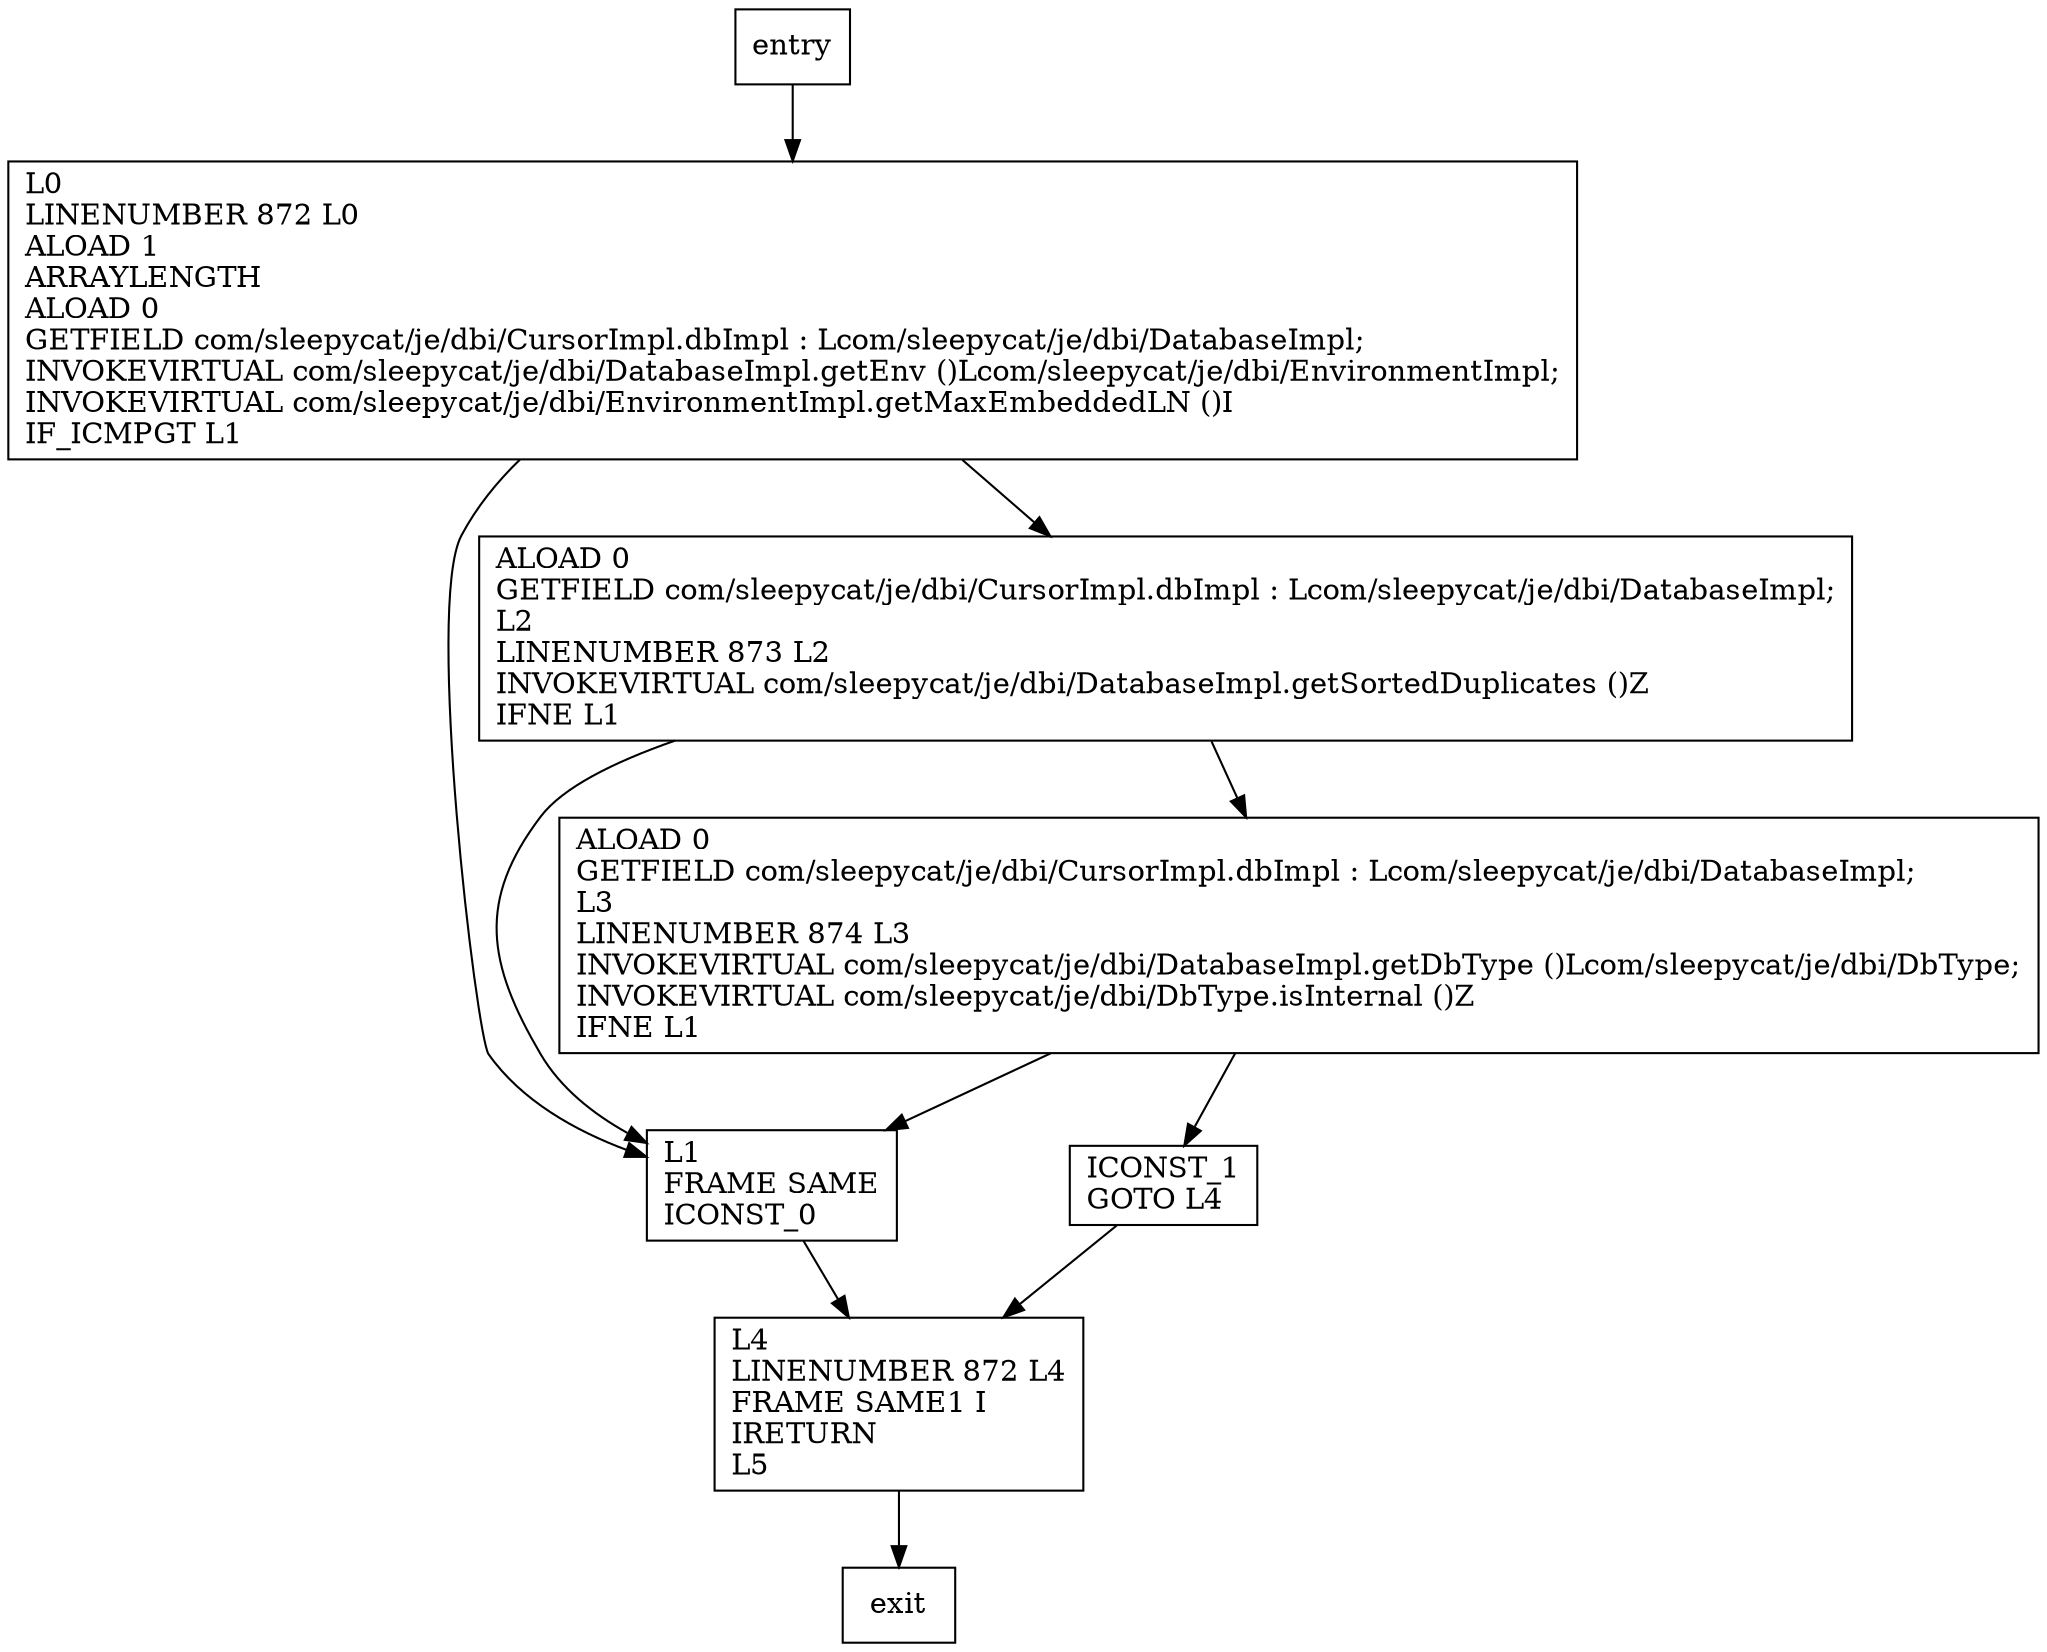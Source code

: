 digraph shouldEmbedLN {
node [shape=record];
2005095440 [label="ALOAD 0\lGETFIELD com/sleepycat/je/dbi/CursorImpl.dbImpl : Lcom/sleepycat/je/dbi/DatabaseImpl;\lL3\lLINENUMBER 874 L3\lINVOKEVIRTUAL com/sleepycat/je/dbi/DatabaseImpl.getDbType ()Lcom/sleepycat/je/dbi/DbType;\lINVOKEVIRTUAL com/sleepycat/je/dbi/DbType.isInternal ()Z\lIFNE L1\l"];
1061494345 [label="L0\lLINENUMBER 872 L0\lALOAD 1\lARRAYLENGTH\lALOAD 0\lGETFIELD com/sleepycat/je/dbi/CursorImpl.dbImpl : Lcom/sleepycat/je/dbi/DatabaseImpl;\lINVOKEVIRTUAL com/sleepycat/je/dbi/DatabaseImpl.getEnv ()Lcom/sleepycat/je/dbi/EnvironmentImpl;\lINVOKEVIRTUAL com/sleepycat/je/dbi/EnvironmentImpl.getMaxEmbeddedLN ()I\lIF_ICMPGT L1\l"];
686016782 [label="L1\lFRAME SAME\lICONST_0\l"];
1612950527 [label="ICONST_1\lGOTO L4\l"];
1455334732 [label="L4\lLINENUMBER 872 L4\lFRAME SAME1 I\lIRETURN\lL5\l"];
1602427099 [label="ALOAD 0\lGETFIELD com/sleepycat/je/dbi/CursorImpl.dbImpl : Lcom/sleepycat/je/dbi/DatabaseImpl;\lL2\lLINENUMBER 873 L2\lINVOKEVIRTUAL com/sleepycat/je/dbi/DatabaseImpl.getSortedDuplicates ()Z\lIFNE L1\l"];
entry;
exit;
entry -> 1061494345
2005095440 -> 686016782
2005095440 -> 1612950527
1061494345 -> 686016782
1061494345 -> 1602427099
686016782 -> 1455334732
1612950527 -> 1455334732
1455334732 -> exit
1602427099 -> 2005095440
1602427099 -> 686016782
}
